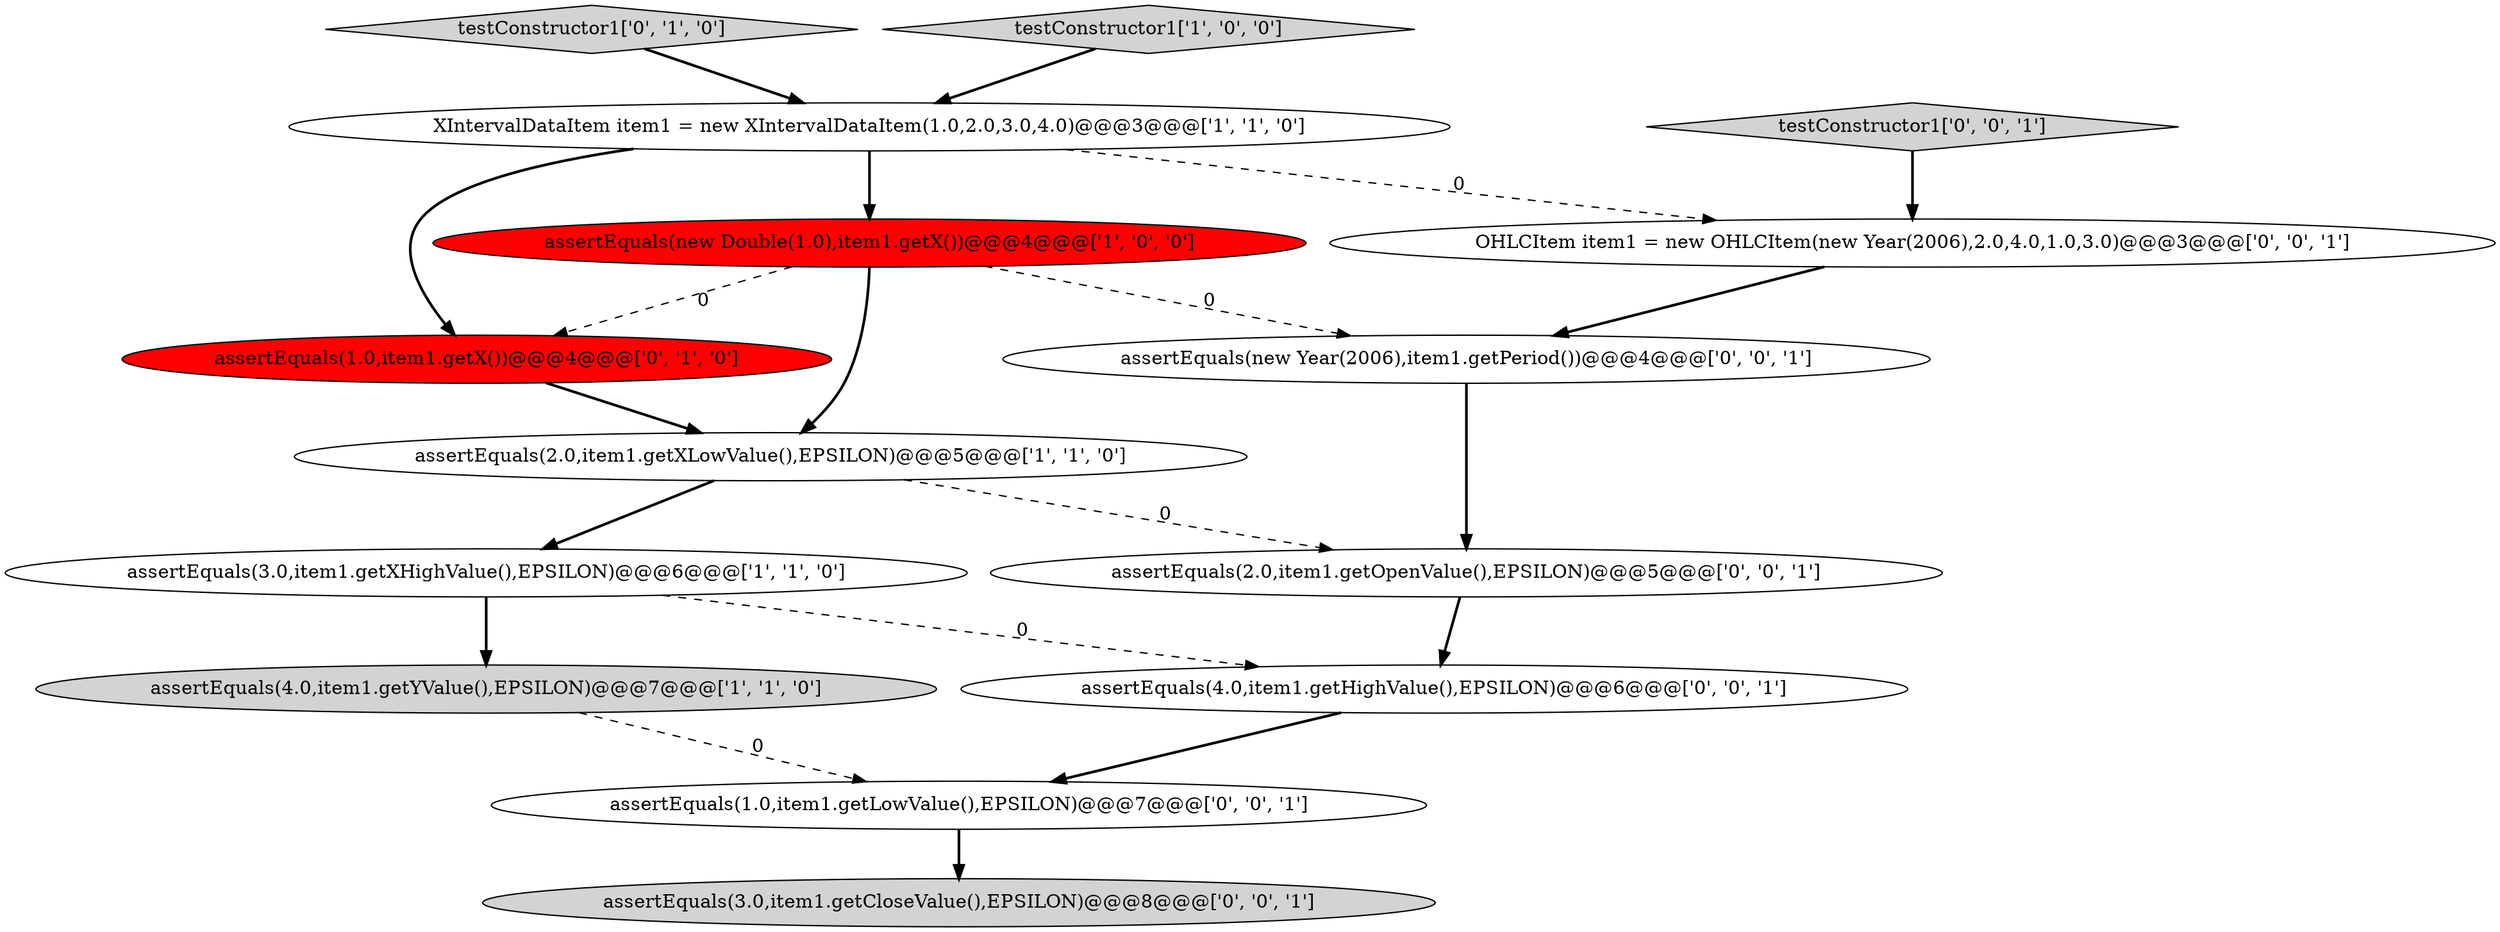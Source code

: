 digraph {
0 [style = filled, label = "assertEquals(new Double(1.0),item1.getX())@@@4@@@['1', '0', '0']", fillcolor = red, shape = ellipse image = "AAA1AAABBB1BBB"];
1 [style = filled, label = "XIntervalDataItem item1 = new XIntervalDataItem(1.0,2.0,3.0,4.0)@@@3@@@['1', '1', '0']", fillcolor = white, shape = ellipse image = "AAA0AAABBB1BBB"];
2 [style = filled, label = "assertEquals(3.0,item1.getXHighValue(),EPSILON)@@@6@@@['1', '1', '0']", fillcolor = white, shape = ellipse image = "AAA0AAABBB1BBB"];
6 [style = filled, label = "testConstructor1['0', '1', '0']", fillcolor = lightgray, shape = diamond image = "AAA0AAABBB2BBB"];
8 [style = filled, label = "OHLCItem item1 = new OHLCItem(new Year(2006),2.0,4.0,1.0,3.0)@@@3@@@['0', '0', '1']", fillcolor = white, shape = ellipse image = "AAA0AAABBB3BBB"];
10 [style = filled, label = "assertEquals(4.0,item1.getHighValue(),EPSILON)@@@6@@@['0', '0', '1']", fillcolor = white, shape = ellipse image = "AAA0AAABBB3BBB"];
13 [style = filled, label = "assertEquals(2.0,item1.getOpenValue(),EPSILON)@@@5@@@['0', '0', '1']", fillcolor = white, shape = ellipse image = "AAA0AAABBB3BBB"];
7 [style = filled, label = "assertEquals(1.0,item1.getX())@@@4@@@['0', '1', '0']", fillcolor = red, shape = ellipse image = "AAA1AAABBB2BBB"];
11 [style = filled, label = "assertEquals(1.0,item1.getLowValue(),EPSILON)@@@7@@@['0', '0', '1']", fillcolor = white, shape = ellipse image = "AAA0AAABBB3BBB"];
12 [style = filled, label = "assertEquals(3.0,item1.getCloseValue(),EPSILON)@@@8@@@['0', '0', '1']", fillcolor = lightgray, shape = ellipse image = "AAA0AAABBB3BBB"];
5 [style = filled, label = "assertEquals(4.0,item1.getYValue(),EPSILON)@@@7@@@['1', '1', '0']", fillcolor = lightgray, shape = ellipse image = "AAA0AAABBB1BBB"];
3 [style = filled, label = "assertEquals(2.0,item1.getXLowValue(),EPSILON)@@@5@@@['1', '1', '0']", fillcolor = white, shape = ellipse image = "AAA0AAABBB1BBB"];
14 [style = filled, label = "assertEquals(new Year(2006),item1.getPeriod())@@@4@@@['0', '0', '1']", fillcolor = white, shape = ellipse image = "AAA0AAABBB3BBB"];
4 [style = filled, label = "testConstructor1['1', '0', '0']", fillcolor = lightgray, shape = diamond image = "AAA0AAABBB1BBB"];
9 [style = filled, label = "testConstructor1['0', '0', '1']", fillcolor = lightgray, shape = diamond image = "AAA0AAABBB3BBB"];
0->3 [style = bold, label=""];
13->10 [style = bold, label=""];
6->1 [style = bold, label=""];
8->14 [style = bold, label=""];
1->8 [style = dashed, label="0"];
0->14 [style = dashed, label="0"];
4->1 [style = bold, label=""];
11->12 [style = bold, label=""];
1->0 [style = bold, label=""];
14->13 [style = bold, label=""];
3->2 [style = bold, label=""];
5->11 [style = dashed, label="0"];
0->7 [style = dashed, label="0"];
9->8 [style = bold, label=""];
3->13 [style = dashed, label="0"];
1->7 [style = bold, label=""];
7->3 [style = bold, label=""];
2->10 [style = dashed, label="0"];
2->5 [style = bold, label=""];
10->11 [style = bold, label=""];
}
